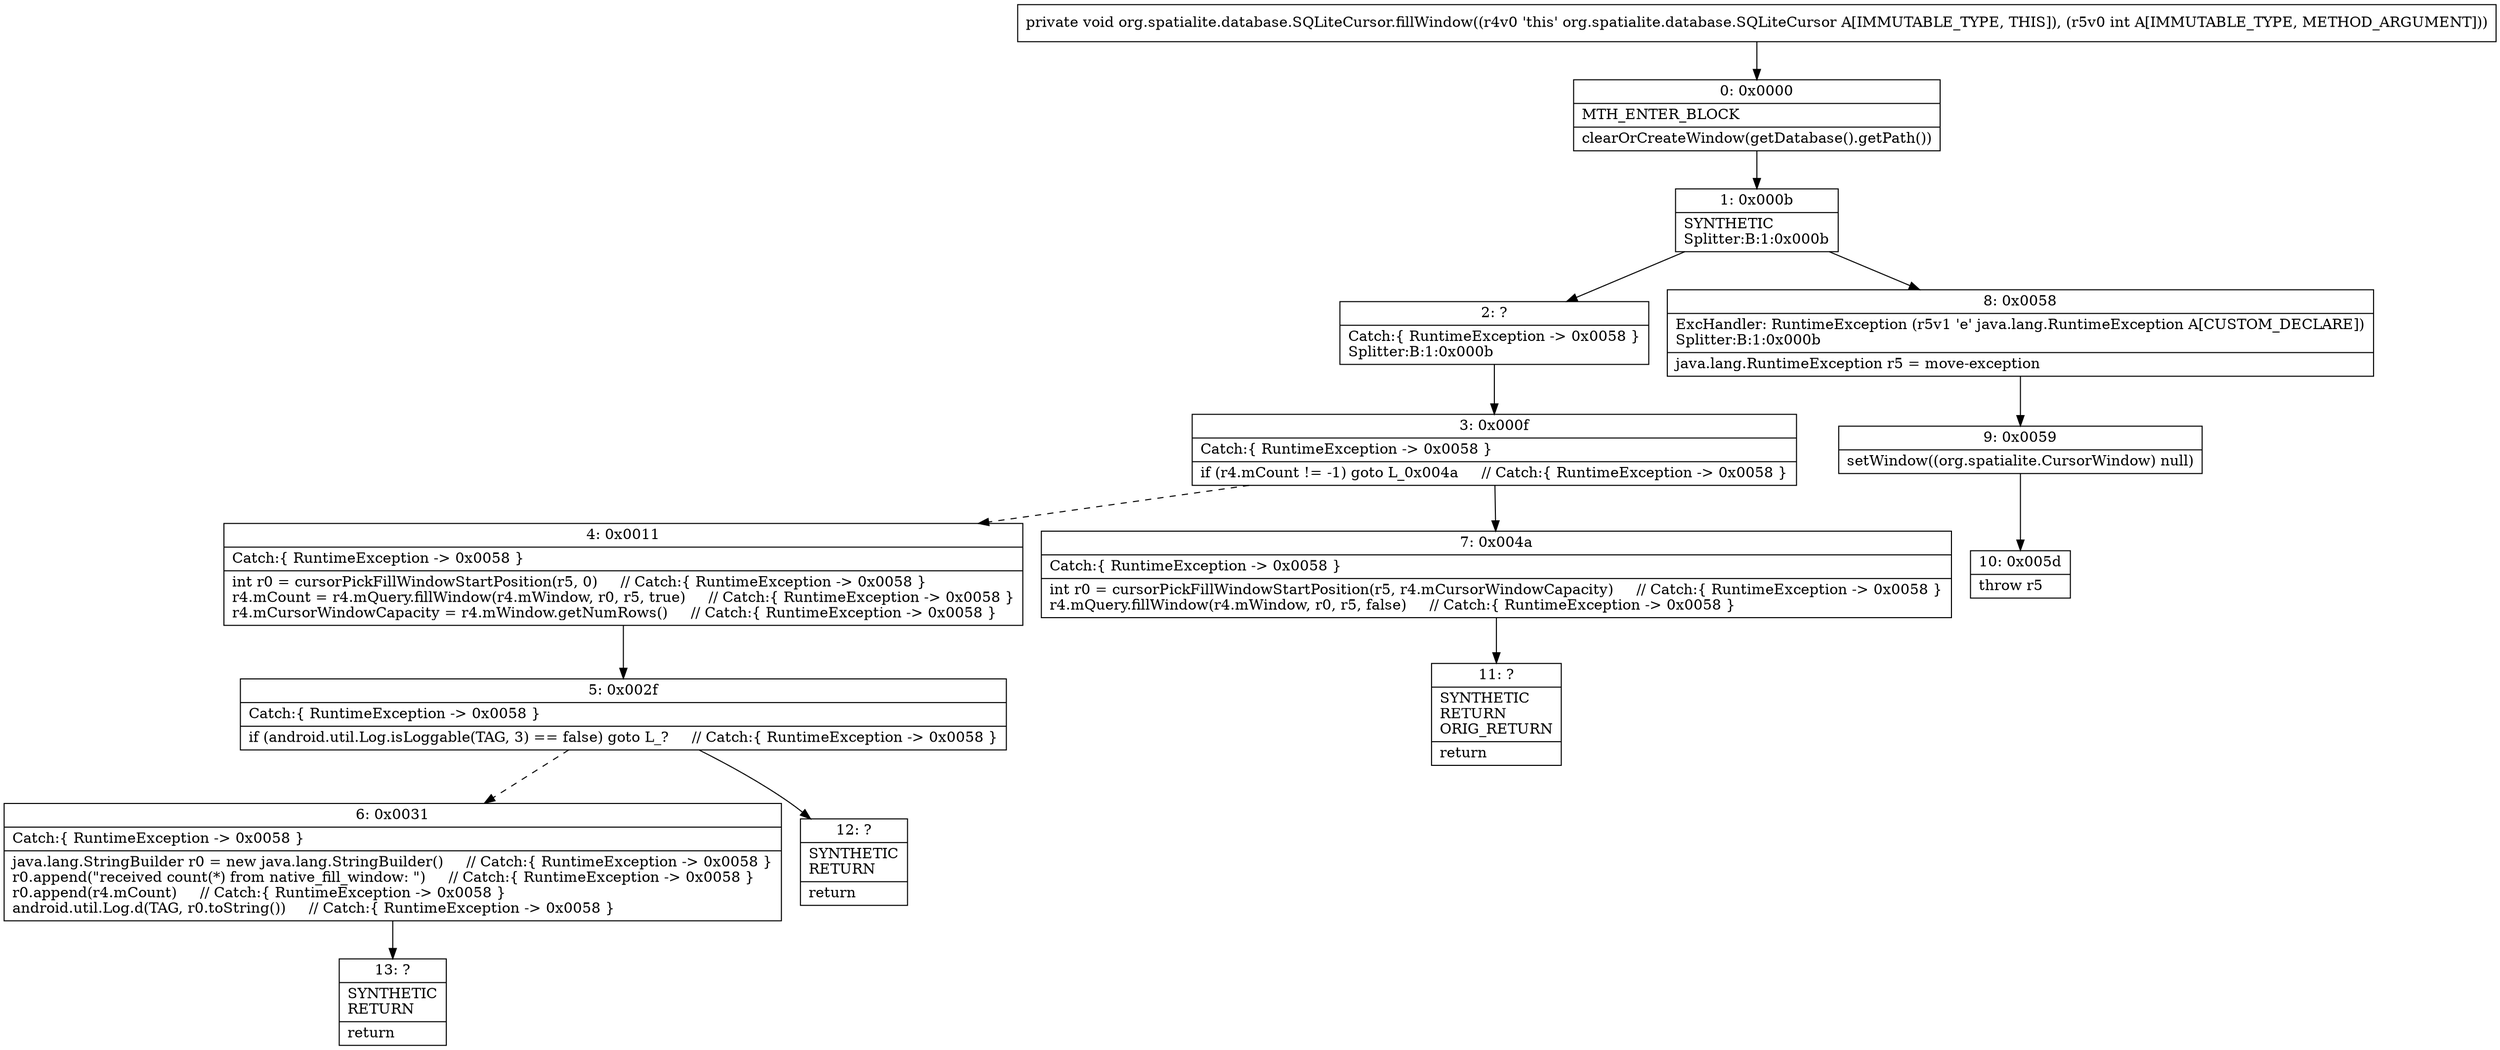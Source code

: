 digraph "CFG fororg.spatialite.database.SQLiteCursor.fillWindow(I)V" {
Node_0 [shape=record,label="{0\:\ 0x0000|MTH_ENTER_BLOCK\l|clearOrCreateWindow(getDatabase().getPath())\l}"];
Node_1 [shape=record,label="{1\:\ 0x000b|SYNTHETIC\lSplitter:B:1:0x000b\l}"];
Node_2 [shape=record,label="{2\:\ ?|Catch:\{ RuntimeException \-\> 0x0058 \}\lSplitter:B:1:0x000b\l}"];
Node_3 [shape=record,label="{3\:\ 0x000f|Catch:\{ RuntimeException \-\> 0x0058 \}\l|if (r4.mCount != \-1) goto L_0x004a     \/\/ Catch:\{ RuntimeException \-\> 0x0058 \}\l}"];
Node_4 [shape=record,label="{4\:\ 0x0011|Catch:\{ RuntimeException \-\> 0x0058 \}\l|int r0 = cursorPickFillWindowStartPosition(r5, 0)     \/\/ Catch:\{ RuntimeException \-\> 0x0058 \}\lr4.mCount = r4.mQuery.fillWindow(r4.mWindow, r0, r5, true)     \/\/ Catch:\{ RuntimeException \-\> 0x0058 \}\lr4.mCursorWindowCapacity = r4.mWindow.getNumRows()     \/\/ Catch:\{ RuntimeException \-\> 0x0058 \}\l}"];
Node_5 [shape=record,label="{5\:\ 0x002f|Catch:\{ RuntimeException \-\> 0x0058 \}\l|if (android.util.Log.isLoggable(TAG, 3) == false) goto L_?     \/\/ Catch:\{ RuntimeException \-\> 0x0058 \}\l}"];
Node_6 [shape=record,label="{6\:\ 0x0031|Catch:\{ RuntimeException \-\> 0x0058 \}\l|java.lang.StringBuilder r0 = new java.lang.StringBuilder()     \/\/ Catch:\{ RuntimeException \-\> 0x0058 \}\lr0.append(\"received count(*) from native_fill_window: \")     \/\/ Catch:\{ RuntimeException \-\> 0x0058 \}\lr0.append(r4.mCount)     \/\/ Catch:\{ RuntimeException \-\> 0x0058 \}\landroid.util.Log.d(TAG, r0.toString())     \/\/ Catch:\{ RuntimeException \-\> 0x0058 \}\l}"];
Node_7 [shape=record,label="{7\:\ 0x004a|Catch:\{ RuntimeException \-\> 0x0058 \}\l|int r0 = cursorPickFillWindowStartPosition(r5, r4.mCursorWindowCapacity)     \/\/ Catch:\{ RuntimeException \-\> 0x0058 \}\lr4.mQuery.fillWindow(r4.mWindow, r0, r5, false)     \/\/ Catch:\{ RuntimeException \-\> 0x0058 \}\l}"];
Node_8 [shape=record,label="{8\:\ 0x0058|ExcHandler: RuntimeException (r5v1 'e' java.lang.RuntimeException A[CUSTOM_DECLARE])\lSplitter:B:1:0x000b\l|java.lang.RuntimeException r5 = move\-exception\l}"];
Node_9 [shape=record,label="{9\:\ 0x0059|setWindow((org.spatialite.CursorWindow) null)\l}"];
Node_10 [shape=record,label="{10\:\ 0x005d|throw r5\l}"];
Node_11 [shape=record,label="{11\:\ ?|SYNTHETIC\lRETURN\lORIG_RETURN\l|return\l}"];
Node_12 [shape=record,label="{12\:\ ?|SYNTHETIC\lRETURN\l|return\l}"];
Node_13 [shape=record,label="{13\:\ ?|SYNTHETIC\lRETURN\l|return\l}"];
MethodNode[shape=record,label="{private void org.spatialite.database.SQLiteCursor.fillWindow((r4v0 'this' org.spatialite.database.SQLiteCursor A[IMMUTABLE_TYPE, THIS]), (r5v0 int A[IMMUTABLE_TYPE, METHOD_ARGUMENT])) }"];
MethodNode -> Node_0;
Node_0 -> Node_1;
Node_1 -> Node_2;
Node_1 -> Node_8;
Node_2 -> Node_3;
Node_3 -> Node_4[style=dashed];
Node_3 -> Node_7;
Node_4 -> Node_5;
Node_5 -> Node_6[style=dashed];
Node_5 -> Node_12;
Node_6 -> Node_13;
Node_7 -> Node_11;
Node_8 -> Node_9;
Node_9 -> Node_10;
}

